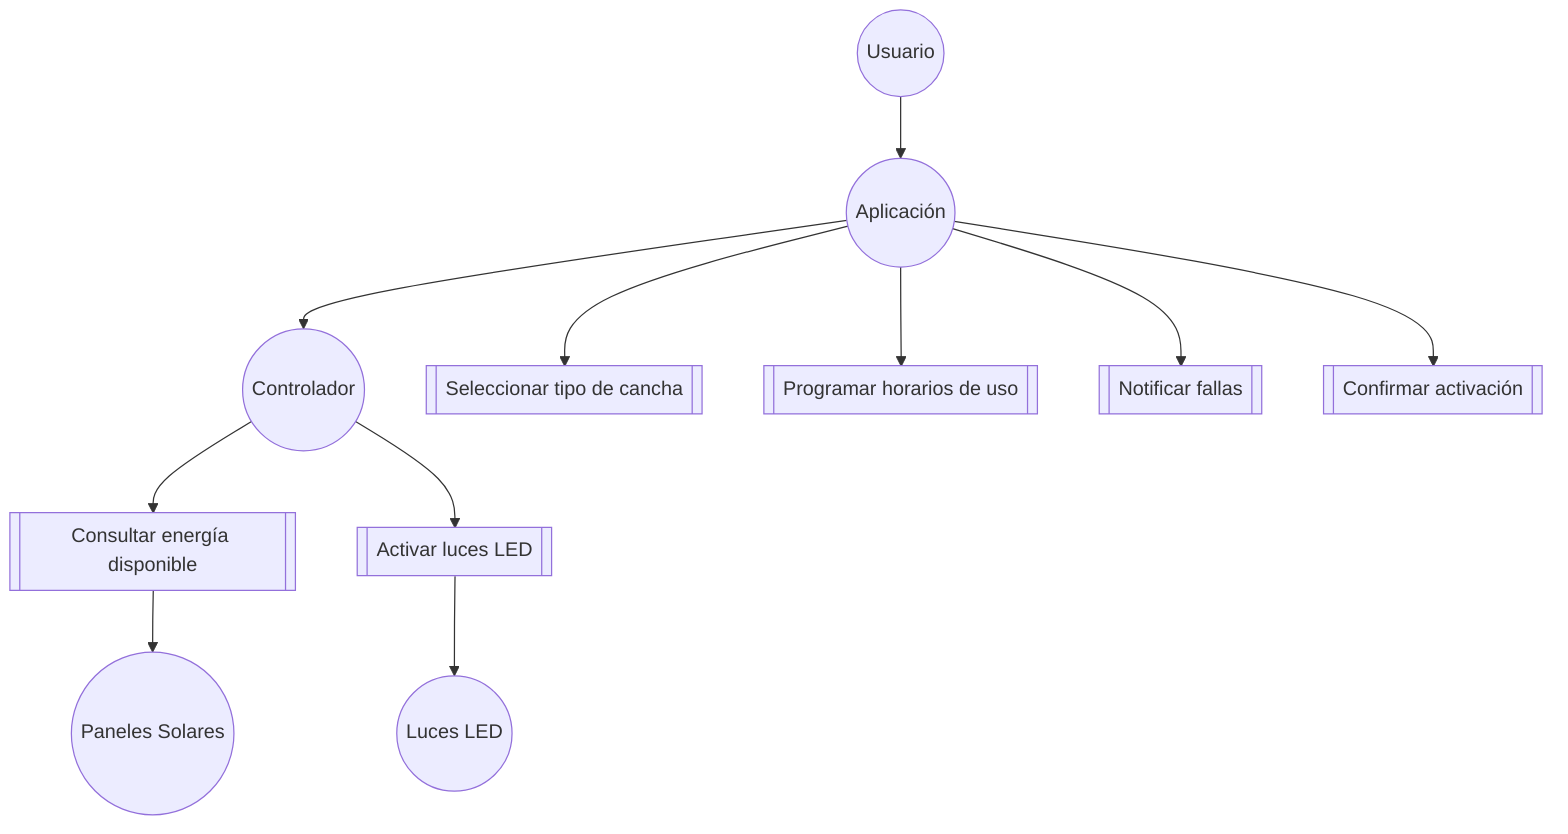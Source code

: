 %%{init: {'theme': 'default'}}%%
%%{type: 'uml'}%%

graph TD
    Usuario((Usuario))
    App((Aplicación))
    Controlador((Controlador))
    Paneles((Paneles Solares))
    Luces((Luces LED))

    %% Casos de uso
    elegirCancha[[Seleccionar tipo de cancha]]
    consultarEnergia[[Consultar energía disponible]]
    activarLuces[[Activar luces LED]]
    programarHorarios[[Programar horarios de uso]]
    notificarFallas[[Notificar fallas]]
    confirmarActivacion[[Confirmar activación]]

    %% Relaciones
    Usuario --> App
    App --> elegirCancha
    App --> programarHorarios
    App --> notificarFallas
    App --> confirmarActivacion

    App --> Controlador
    Controlador --> consultarEnergia
    Controlador --> activarLuces

    consultarEnergia --> Paneles
    activarLuces --> Luces